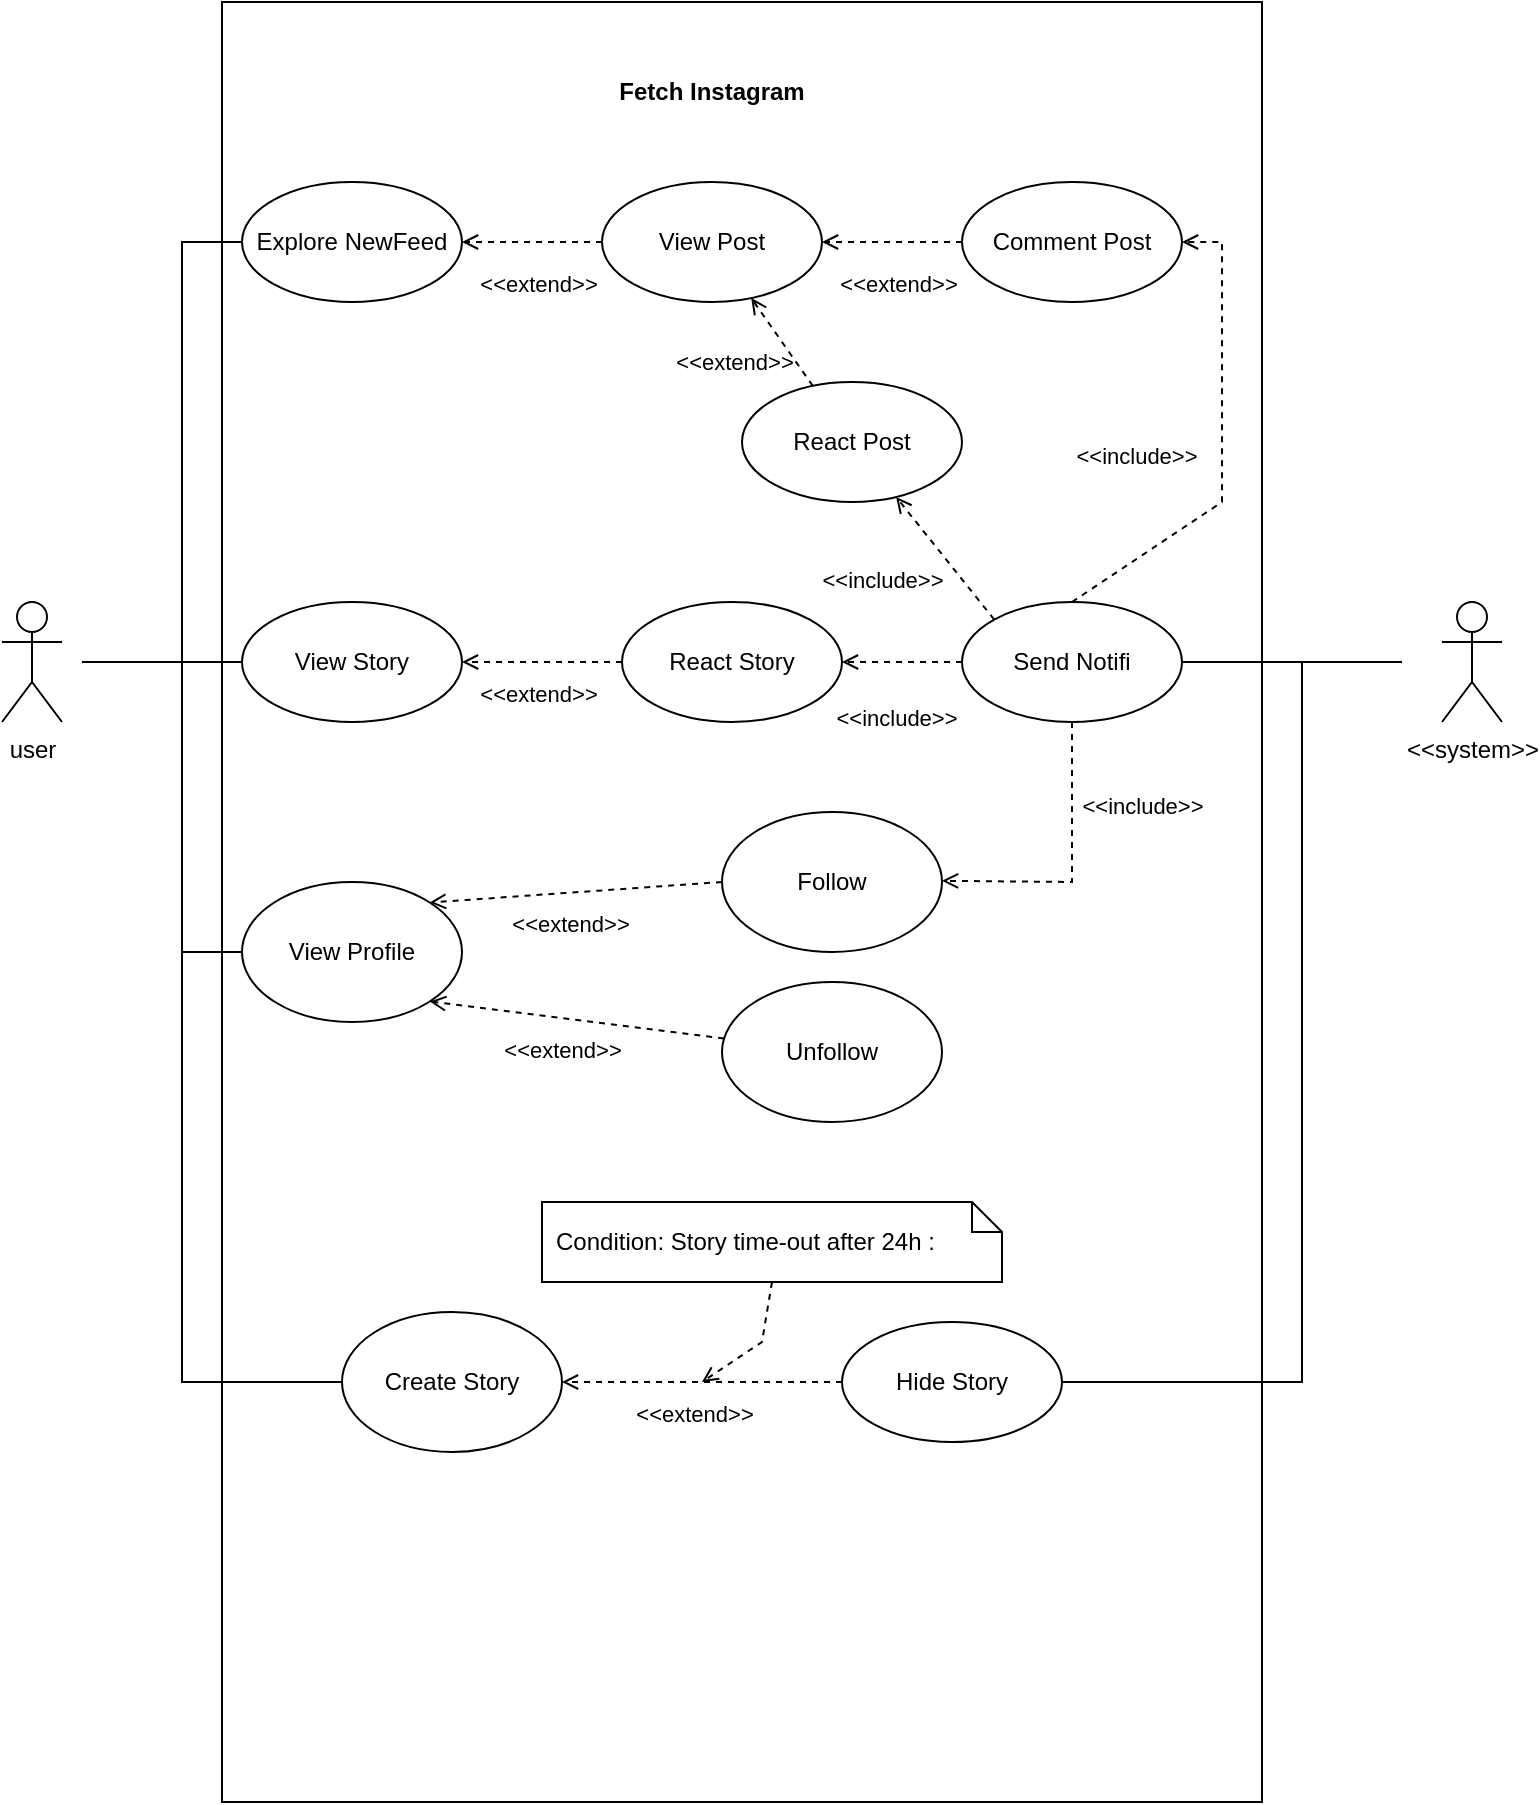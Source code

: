 <mxfile version="24.5.1" type="device" pages="2">
  <diagram name="UML" id="V6wz5mUe3spk0mq_fjQS">
    <mxGraphModel dx="1290" dy="1721" grid="1" gridSize="10" guides="1" tooltips="1" connect="1" arrows="1" fold="1" page="1" pageScale="1" pageWidth="850" pageHeight="1100" math="0" shadow="0">
      <root>
        <mxCell id="0" />
        <mxCell id="1" parent="0" />
        <mxCell id="AGWh06THh7w7Ed_3Z7E8-1" value="" style="rounded=0;whiteSpace=wrap;html=1;" parent="1" vertex="1">
          <mxGeometry x="140" y="-50" width="520" height="900" as="geometry" />
        </mxCell>
        <mxCell id="AGWh06THh7w7Ed_3Z7E8-2" value="user&lt;div&gt;&lt;br&gt;&lt;/div&gt;" style="shape=umlActor;verticalLabelPosition=bottom;verticalAlign=top;html=1;outlineConnect=0;" parent="1" vertex="1">
          <mxGeometry x="30" y="250" width="30" height="60" as="geometry" />
        </mxCell>
        <mxCell id="AGWh06THh7w7Ed_3Z7E8-8" value="View Post" style="ellipse;whiteSpace=wrap;html=1;" parent="1" vertex="1">
          <mxGeometry x="330" y="40" width="110" height="60" as="geometry" />
        </mxCell>
        <mxCell id="AGWh06THh7w7Ed_3Z7E8-10" value="Comment Post" style="ellipse;whiteSpace=wrap;html=1;" parent="1" vertex="1">
          <mxGeometry x="510" y="40" width="110" height="60" as="geometry" />
        </mxCell>
        <mxCell id="AGWh06THh7w7Ed_3Z7E8-11" value="React Story" style="ellipse;whiteSpace=wrap;html=1;" parent="1" vertex="1">
          <mxGeometry x="340" y="250" width="110" height="60" as="geometry" />
        </mxCell>
        <mxCell id="AGWh06THh7w7Ed_3Z7E8-13" value="" style="endArrow=none;html=1;rounded=0;entryX=0;entryY=0.5;entryDx=0;entryDy=0;" parent="1" target="mmC6ZJwZjrPgOgYLvJ0U-5" edge="1">
          <mxGeometry width="50" height="50" relative="1" as="geometry">
            <mxPoint x="70" y="280" as="sourcePoint" />
            <mxPoint x="180" y="200" as="targetPoint" />
            <Array as="points">
              <mxPoint x="120" y="280" />
              <mxPoint x="120" y="70" />
            </Array>
          </mxGeometry>
        </mxCell>
        <mxCell id="AGWh06THh7w7Ed_3Z7E8-14" value="" style="endArrow=none;html=1;rounded=0;" parent="1" edge="1">
          <mxGeometry width="50" height="50" relative="1" as="geometry">
            <mxPoint x="120" y="200" as="sourcePoint" />
            <mxPoint x="180" y="280" as="targetPoint" />
            <Array as="points">
              <mxPoint x="120" y="270" />
              <mxPoint x="120" y="280" />
            </Array>
          </mxGeometry>
        </mxCell>
        <mxCell id="AGWh06THh7w7Ed_3Z7E8-16" value="&lt;div&gt;&amp;lt;&amp;lt;system&amp;gt;&amp;gt;&lt;/div&gt;&lt;div&gt;&lt;br&gt;&lt;/div&gt;&lt;div&gt;&lt;br&gt;&lt;/div&gt;" style="shape=umlActor;verticalLabelPosition=bottom;verticalAlign=top;html=1;outlineConnect=0;" parent="1" vertex="1">
          <mxGeometry x="750" y="250" width="30" height="60" as="geometry" />
        </mxCell>
        <mxCell id="AGWh06THh7w7Ed_3Z7E8-17" value="Send Notifi" style="ellipse;whiteSpace=wrap;html=1;" parent="1" vertex="1">
          <mxGeometry x="510" y="250" width="110" height="60" as="geometry" />
        </mxCell>
        <mxCell id="AGWh06THh7w7Ed_3Z7E8-20" value="&amp;lt;&amp;lt;extend&amp;gt;&amp;gt;" style="html=1;verticalAlign=bottom;labelBackgroundColor=none;endArrow=open;endFill=0;dashed=1;rounded=0;" parent="1" source="AGWh06THh7w7Ed_3Z7E8-35" target="AGWh06THh7w7Ed_3Z7E8-36" edge="1">
          <mxGeometry x="0.067" y="25" width="160" relative="1" as="geometry">
            <mxPoint x="410" y="690" as="sourcePoint" />
            <mxPoint x="310" y="662.82" as="targetPoint" />
            <mxPoint as="offset" />
          </mxGeometry>
        </mxCell>
        <mxCell id="AGWh06THh7w7Ed_3Z7E8-21" value="&amp;lt;&amp;lt;extend&amp;gt;&amp;gt;" style="html=1;verticalAlign=bottom;labelBackgroundColor=none;endArrow=open;endFill=0;dashed=1;rounded=0;entryX=1;entryY=0.5;entryDx=0;entryDy=0;" parent="1" source="AGWh06THh7w7Ed_3Z7E8-10" target="AGWh06THh7w7Ed_3Z7E8-8" edge="1">
          <mxGeometry x="-0.077" y="30" width="160" relative="1" as="geometry">
            <mxPoint x="380" y="160" as="sourcePoint" />
            <mxPoint x="280" y="132.82" as="targetPoint" />
            <mxPoint as="offset" />
          </mxGeometry>
        </mxCell>
        <mxCell id="AGWh06THh7w7Ed_3Z7E8-23" value="&amp;lt;&amp;lt;include&amp;gt;&amp;gt;" style="html=1;verticalAlign=bottom;labelBackgroundColor=none;endArrow=open;endFill=0;dashed=1;rounded=0;entryX=1;entryY=0.5;entryDx=0;entryDy=0;exitX=0;exitY=0.5;exitDx=0;exitDy=0;" parent="1" source="AGWh06THh7w7Ed_3Z7E8-17" target="AGWh06THh7w7Ed_3Z7E8-11" edge="1">
          <mxGeometry x="0.095" y="37" width="160" relative="1" as="geometry">
            <mxPoint x="335" y="350" as="sourcePoint" />
            <mxPoint x="535" y="270" as="targetPoint" />
            <mxPoint as="offset" />
          </mxGeometry>
        </mxCell>
        <mxCell id="AGWh06THh7w7Ed_3Z7E8-24" value="&amp;lt;&amp;lt;include&amp;gt;&amp;gt;" style="html=1;verticalAlign=bottom;labelBackgroundColor=none;endArrow=open;endFill=0;dashed=1;rounded=0;entryX=1;entryY=0.5;entryDx=0;entryDy=0;exitX=0.5;exitY=0;exitDx=0;exitDy=0;" parent="1" source="AGWh06THh7w7Ed_3Z7E8-17" target="AGWh06THh7w7Ed_3Z7E8-10" edge="1">
          <mxGeometry x="-0.487" y="35" width="160" relative="1" as="geometry">
            <mxPoint x="500" y="310" as="sourcePoint" />
            <mxPoint x="530" y="110" as="targetPoint" />
            <mxPoint y="-1" as="offset" />
            <Array as="points">
              <mxPoint x="640" y="200" />
              <mxPoint x="640" y="70" />
            </Array>
          </mxGeometry>
        </mxCell>
        <mxCell id="AGWh06THh7w7Ed_3Z7E8-25" value="" style="endArrow=none;html=1;rounded=0;exitX=1;exitY=0.5;exitDx=0;exitDy=0;" parent="1" source="AGWh06THh7w7Ed_3Z7E8-17" edge="1">
          <mxGeometry width="50" height="50" relative="1" as="geometry">
            <mxPoint x="490" y="410" as="sourcePoint" />
            <mxPoint x="730" y="280" as="targetPoint" />
          </mxGeometry>
        </mxCell>
        <mxCell id="AGWh06THh7w7Ed_3Z7E8-30" value="View Story" style="ellipse;whiteSpace=wrap;html=1;" parent="1" vertex="1">
          <mxGeometry x="150" y="250" width="110" height="60" as="geometry" />
        </mxCell>
        <mxCell id="AGWh06THh7w7Ed_3Z7E8-33" value="&amp;lt;&amp;lt;extend&amp;gt;&amp;gt;" style="html=1;verticalAlign=bottom;labelBackgroundColor=none;endArrow=open;endFill=0;dashed=1;rounded=0;" parent="1" source="AGWh06THh7w7Ed_3Z7E8-11" target="AGWh06THh7w7Ed_3Z7E8-30" edge="1">
          <mxGeometry x="0.067" y="25" width="160" relative="1" as="geometry">
            <mxPoint x="380" y="270" as="sourcePoint" />
            <mxPoint x="290" y="232.82" as="targetPoint" />
            <mxPoint as="offset" />
          </mxGeometry>
        </mxCell>
        <mxCell id="AGWh06THh7w7Ed_3Z7E8-35" value="Hide Story" style="ellipse;whiteSpace=wrap;html=1;" parent="1" vertex="1">
          <mxGeometry x="450" y="610" width="110" height="60" as="geometry" />
        </mxCell>
        <mxCell id="AGWh06THh7w7Ed_3Z7E8-36" value="Create Story" style="ellipse;whiteSpace=wrap;html=1;" parent="1" vertex="1">
          <mxGeometry x="200" y="605" width="110" height="70" as="geometry" />
        </mxCell>
        <mxCell id="AGWh06THh7w7Ed_3Z7E8-37" value="" style="endArrow=none;html=1;rounded=0;exitX=1;exitY=0.5;exitDx=0;exitDy=0;" parent="1" source="AGWh06THh7w7Ed_3Z7E8-35" edge="1">
          <mxGeometry width="50" height="50" relative="1" as="geometry">
            <mxPoint x="630" y="590" as="sourcePoint" />
            <mxPoint x="680" y="280" as="targetPoint" />
            <Array as="points">
              <mxPoint x="680" y="640" />
            </Array>
          </mxGeometry>
        </mxCell>
        <mxCell id="AGWh06THh7w7Ed_3Z7E8-39" value="Condition: Story time-out after 24h :" style="shape=note;size=15;spacingLeft=5;align=left;whiteSpace=wrap;" parent="1" vertex="1">
          <mxGeometry x="300" y="550" width="230" height="40" as="geometry" />
        </mxCell>
        <mxCell id="AGWh06THh7w7Ed_3Z7E8-40" value="" style="html=1;verticalAlign=bottom;labelBackgroundColor=none;endArrow=open;endFill=0;dashed=1;rounded=0;exitX=0.5;exitY=1;exitDx=0;exitDy=0;exitPerimeter=0;" parent="1" source="AGWh06THh7w7Ed_3Z7E8-39" edge="1">
          <mxGeometry x="0.067" y="25" width="160" relative="1" as="geometry">
            <mxPoint x="465" y="610" as="sourcePoint" />
            <mxPoint x="380" y="640" as="targetPoint" />
            <mxPoint as="offset" />
            <Array as="points">
              <mxPoint x="410" y="620" />
            </Array>
          </mxGeometry>
        </mxCell>
        <mxCell id="AGWh06THh7w7Ed_3Z7E8-41" value="" style="endArrow=none;html=1;rounded=0;exitX=0;exitY=0.5;exitDx=0;exitDy=0;" parent="1" source="AGWh06THh7w7Ed_3Z7E8-36" edge="1">
          <mxGeometry width="50" height="50" relative="1" as="geometry">
            <mxPoint x="70" y="530" as="sourcePoint" />
            <mxPoint x="120" y="420" as="targetPoint" />
            <Array as="points">
              <mxPoint x="120" y="640" />
            </Array>
          </mxGeometry>
        </mxCell>
        <mxCell id="AGWh06THh7w7Ed_3Z7E8-42" value="View Profile" style="ellipse;whiteSpace=wrap;html=1;" parent="1" vertex="1">
          <mxGeometry x="150" y="390" width="110" height="70" as="geometry" />
        </mxCell>
        <mxCell id="AGWh06THh7w7Ed_3Z7E8-43" value="Follow" style="ellipse;whiteSpace=wrap;html=1;" parent="1" vertex="1">
          <mxGeometry x="390" y="355" width="110" height="70" as="geometry" />
        </mxCell>
        <mxCell id="AGWh06THh7w7Ed_3Z7E8-44" value="Unfollow" style="ellipse;whiteSpace=wrap;html=1;" parent="1" vertex="1">
          <mxGeometry x="390" y="440" width="110" height="70" as="geometry" />
        </mxCell>
        <mxCell id="AGWh06THh7w7Ed_3Z7E8-45" value="" style="endArrow=none;html=1;rounded=0;exitX=0;exitY=0.5;exitDx=0;exitDy=0;" parent="1" source="AGWh06THh7w7Ed_3Z7E8-42" edge="1">
          <mxGeometry width="50" height="50" relative="1" as="geometry">
            <mxPoint x="120" y="420" as="sourcePoint" />
            <mxPoint x="120" y="280" as="targetPoint" />
            <Array as="points">
              <mxPoint x="120" y="425" />
            </Array>
          </mxGeometry>
        </mxCell>
        <mxCell id="AGWh06THh7w7Ed_3Z7E8-46" value="&amp;lt;&amp;lt;extend&amp;gt;&amp;gt;" style="html=1;verticalAlign=bottom;labelBackgroundColor=none;endArrow=open;endFill=0;dashed=1;rounded=0;exitX=0;exitY=0.5;exitDx=0;exitDy=0;entryX=1;entryY=0;entryDx=0;entryDy=0;" parent="1" source="AGWh06THh7w7Ed_3Z7E8-43" target="AGWh06THh7w7Ed_3Z7E8-42" edge="1">
          <mxGeometry x="0.067" y="25" width="160" relative="1" as="geometry">
            <mxPoint x="440" y="410" as="sourcePoint" />
            <mxPoint x="300" y="410" as="targetPoint" />
            <mxPoint as="offset" />
          </mxGeometry>
        </mxCell>
        <mxCell id="AGWh06THh7w7Ed_3Z7E8-47" value="&amp;lt;&amp;lt;extend&amp;gt;&amp;gt;" style="html=1;verticalAlign=bottom;labelBackgroundColor=none;endArrow=open;endFill=0;dashed=1;rounded=0;entryX=1;entryY=1;entryDx=0;entryDy=0;" parent="1" source="AGWh06THh7w7Ed_3Z7E8-44" target="AGWh06THh7w7Ed_3Z7E8-42" edge="1">
          <mxGeometry x="0.067" y="25" width="160" relative="1" as="geometry">
            <mxPoint x="400" y="440" as="sourcePoint" />
            <mxPoint x="310" y="460" as="targetPoint" />
            <mxPoint as="offset" />
          </mxGeometry>
        </mxCell>
        <mxCell id="AGWh06THh7w7Ed_3Z7E8-49" value="Fetch Instagram" style="text;html=1;align=center;verticalAlign=middle;whiteSpace=wrap;rounded=0;fontStyle=1" parent="1" vertex="1">
          <mxGeometry x="325" y="-20" width="120" height="30" as="geometry" />
        </mxCell>
        <mxCell id="AGWh06THh7w7Ed_3Z7E8-51" value="&amp;lt;&amp;lt;include&amp;gt;&amp;gt;" style="html=1;verticalAlign=bottom;labelBackgroundColor=none;endArrow=open;endFill=0;dashed=1;rounded=0;entryX=1;entryY=0.5;entryDx=0;entryDy=0;exitX=0.5;exitY=1;exitDx=0;exitDy=0;" parent="1" source="AGWh06THh7w7Ed_3Z7E8-17" edge="1">
          <mxGeometry x="-0.31" y="35" width="160" relative="1" as="geometry">
            <mxPoint x="560" y="389.41" as="sourcePoint" />
            <mxPoint x="500" y="389.41" as="targetPoint" />
            <mxPoint y="1" as="offset" />
            <Array as="points">
              <mxPoint x="565" y="390" />
            </Array>
          </mxGeometry>
        </mxCell>
        <mxCell id="mmC6ZJwZjrPgOgYLvJ0U-1" value="React Post" style="ellipse;whiteSpace=wrap;html=1;" parent="1" vertex="1">
          <mxGeometry x="400" y="140" width="110" height="60" as="geometry" />
        </mxCell>
        <mxCell id="mmC6ZJwZjrPgOgYLvJ0U-2" value="&amp;lt;&amp;lt;extend&amp;gt;&amp;gt;" style="html=1;verticalAlign=bottom;labelBackgroundColor=none;endArrow=open;endFill=0;dashed=1;rounded=0;" parent="1" source="mmC6ZJwZjrPgOgYLvJ0U-1" target="AGWh06THh7w7Ed_3Z7E8-8" edge="1">
          <mxGeometry x="-0.077" y="30" width="160" relative="1" as="geometry">
            <mxPoint x="350" y="130" as="sourcePoint" />
            <mxPoint x="220" y="130" as="targetPoint" />
            <mxPoint as="offset" />
          </mxGeometry>
        </mxCell>
        <mxCell id="mmC6ZJwZjrPgOgYLvJ0U-4" value="&amp;lt;&amp;lt;include&amp;gt;&amp;gt;" style="html=1;verticalAlign=bottom;labelBackgroundColor=none;endArrow=open;endFill=0;dashed=1;rounded=0;exitX=0;exitY=0;exitDx=0;exitDy=0;" parent="1" source="AGWh06THh7w7Ed_3Z7E8-17" target="mmC6ZJwZjrPgOgYLvJ0U-1" edge="1">
          <mxGeometry x="0.095" y="37" width="160" relative="1" as="geometry">
            <mxPoint x="500" y="200" as="sourcePoint" />
            <mxPoint x="440" y="200" as="targetPoint" />
            <mxPoint as="offset" />
          </mxGeometry>
        </mxCell>
        <mxCell id="mmC6ZJwZjrPgOgYLvJ0U-5" value="Explore NewFeed" style="ellipse;whiteSpace=wrap;html=1;" parent="1" vertex="1">
          <mxGeometry x="150" y="40" width="110" height="60" as="geometry" />
        </mxCell>
        <mxCell id="mmC6ZJwZjrPgOgYLvJ0U-6" value="&amp;lt;&amp;lt;extend&amp;gt;&amp;gt;" style="html=1;verticalAlign=bottom;labelBackgroundColor=none;endArrow=open;endFill=0;dashed=1;rounded=0;exitX=0;exitY=0.5;exitDx=0;exitDy=0;entryX=1;entryY=0.5;entryDx=0;entryDy=0;" parent="1" source="AGWh06THh7w7Ed_3Z7E8-8" target="mmC6ZJwZjrPgOgYLvJ0U-5" edge="1">
          <mxGeometry x="-0.077" y="30" width="160" relative="1" as="geometry">
            <mxPoint x="320" y="10" as="sourcePoint" />
            <mxPoint x="259.658" y="75.184" as="targetPoint" />
            <mxPoint as="offset" />
          </mxGeometry>
        </mxCell>
      </root>
    </mxGraphModel>
  </diagram>
  <diagram id="QixQRT5y8i0c31kUvrdd" name="Class Diagram">
    <mxGraphModel dx="2368" dy="731" grid="1" gridSize="10" guides="1" tooltips="1" connect="1" arrows="1" fold="1" page="1" pageScale="1" pageWidth="850" pageHeight="1100" math="0" shadow="0">
      <root>
        <mxCell id="0" />
        <mxCell id="1" parent="0" />
        <mxCell id="ZPGXtU9bTe7i4JRkvKcY-1" value="Post&lt;div&gt;&lt;br&gt;&lt;/div&gt;" style="swimlane;fontStyle=1;align=center;verticalAlign=top;childLayout=stackLayout;horizontal=1;startSize=26;horizontalStack=0;resizeParent=1;resizeParentMax=0;resizeLast=0;collapsible=1;marginBottom=0;whiteSpace=wrap;html=1;" parent="1" vertex="1" collapsed="1">
          <mxGeometry x="100" y="250" width="100" height="30" as="geometry">
            <mxRectangle x="70" y="90" width="160" height="86" as="alternateBounds" />
          </mxGeometry>
        </mxCell>
        <mxCell id="ZPGXtU9bTe7i4JRkvKcY-2" value="+ field: type" style="text;strokeColor=none;fillColor=none;align=left;verticalAlign=top;spacingLeft=4;spacingRight=4;overflow=hidden;rotatable=0;points=[[0,0.5],[1,0.5]];portConstraint=eastwest;whiteSpace=wrap;html=1;" parent="ZPGXtU9bTe7i4JRkvKcY-1" vertex="1">
          <mxGeometry y="26" width="160" height="26" as="geometry" />
        </mxCell>
        <mxCell id="ZPGXtU9bTe7i4JRkvKcY-3" value="" style="line;strokeWidth=1;fillColor=none;align=left;verticalAlign=middle;spacingTop=-1;spacingLeft=3;spacingRight=3;rotatable=0;labelPosition=right;points=[];portConstraint=eastwest;strokeColor=inherit;" parent="ZPGXtU9bTe7i4JRkvKcY-1" vertex="1">
          <mxGeometry y="52" width="160" height="8" as="geometry" />
        </mxCell>
        <mxCell id="ZPGXtU9bTe7i4JRkvKcY-4" value="+ method(type): type" style="text;strokeColor=none;fillColor=none;align=left;verticalAlign=top;spacingLeft=4;spacingRight=4;overflow=hidden;rotatable=0;points=[[0,0.5],[1,0.5]];portConstraint=eastwest;whiteSpace=wrap;html=1;" parent="ZPGXtU9bTe7i4JRkvKcY-1" vertex="1">
          <mxGeometry y="60" width="160" height="26" as="geometry" />
        </mxCell>
        <mxCell id="ZPGXtU9bTe7i4JRkvKcY-5" value="Story&lt;div&gt;&lt;br&gt;&lt;/div&gt;" style="swimlane;fontStyle=1;align=center;verticalAlign=top;childLayout=stackLayout;horizontal=1;startSize=26;horizontalStack=0;resizeParent=1;resizeParentMax=0;resizeLast=0;collapsible=1;marginBottom=0;whiteSpace=wrap;html=1;" parent="1" vertex="1" collapsed="1">
          <mxGeometry x="220" y="80" width="100" height="30" as="geometry">
            <mxRectangle x="270" y="80" width="160" height="86" as="alternateBounds" />
          </mxGeometry>
        </mxCell>
        <mxCell id="ZPGXtU9bTe7i4JRkvKcY-6" value="+ field: type" style="text;strokeColor=none;fillColor=none;align=left;verticalAlign=top;spacingLeft=4;spacingRight=4;overflow=hidden;rotatable=0;points=[[0,0.5],[1,0.5]];portConstraint=eastwest;whiteSpace=wrap;html=1;" parent="ZPGXtU9bTe7i4JRkvKcY-5" vertex="1">
          <mxGeometry y="26" width="160" height="26" as="geometry" />
        </mxCell>
        <mxCell id="ZPGXtU9bTe7i4JRkvKcY-7" value="" style="line;strokeWidth=1;fillColor=none;align=left;verticalAlign=middle;spacingTop=-1;spacingLeft=3;spacingRight=3;rotatable=0;labelPosition=right;points=[];portConstraint=eastwest;strokeColor=inherit;" parent="ZPGXtU9bTe7i4JRkvKcY-5" vertex="1">
          <mxGeometry y="52" width="160" height="8" as="geometry" />
        </mxCell>
        <mxCell id="ZPGXtU9bTe7i4JRkvKcY-8" value="+ method(type): type" style="text;strokeColor=none;fillColor=none;align=left;verticalAlign=top;spacingLeft=4;spacingRight=4;overflow=hidden;rotatable=0;points=[[0,0.5],[1,0.5]];portConstraint=eastwest;whiteSpace=wrap;html=1;" parent="ZPGXtU9bTe7i4JRkvKcY-5" vertex="1">
          <mxGeometry y="60" width="160" height="26" as="geometry" />
        </mxCell>
        <mxCell id="FYJkuaq3HV8l31xJ07Jz-1" value="&lt;div&gt;Profile&lt;/div&gt;" style="swimlane;fontStyle=1;align=center;verticalAlign=top;childLayout=stackLayout;horizontal=1;startSize=26;horizontalStack=0;resizeParent=1;resizeParentMax=0;resizeLast=0;collapsible=1;marginBottom=0;whiteSpace=wrap;html=1;" parent="1" vertex="1" collapsed="1">
          <mxGeometry x="710" y="250" width="100" height="30" as="geometry">
            <mxRectangle x="70" y="90" width="160" height="86" as="alternateBounds" />
          </mxGeometry>
        </mxCell>
        <mxCell id="FYJkuaq3HV8l31xJ07Jz-2" value="+ field: type" style="text;strokeColor=none;fillColor=none;align=left;verticalAlign=top;spacingLeft=4;spacingRight=4;overflow=hidden;rotatable=0;points=[[0,0.5],[1,0.5]];portConstraint=eastwest;whiteSpace=wrap;html=1;" parent="FYJkuaq3HV8l31xJ07Jz-1" vertex="1">
          <mxGeometry y="26" width="160" height="26" as="geometry" />
        </mxCell>
        <mxCell id="FYJkuaq3HV8l31xJ07Jz-3" value="" style="line;strokeWidth=1;fillColor=none;align=left;verticalAlign=middle;spacingTop=-1;spacingLeft=3;spacingRight=3;rotatable=0;labelPosition=right;points=[];portConstraint=eastwest;strokeColor=inherit;" parent="FYJkuaq3HV8l31xJ07Jz-1" vertex="1">
          <mxGeometry y="52" width="160" height="8" as="geometry" />
        </mxCell>
        <mxCell id="FYJkuaq3HV8l31xJ07Jz-4" value="+ method(type): type" style="text;strokeColor=none;fillColor=none;align=left;verticalAlign=top;spacingLeft=4;spacingRight=4;overflow=hidden;rotatable=0;points=[[0,0.5],[1,0.5]];portConstraint=eastwest;whiteSpace=wrap;html=1;" parent="FYJkuaq3HV8l31xJ07Jz-1" vertex="1">
          <mxGeometry y="60" width="160" height="26" as="geometry" />
        </mxCell>
        <mxCell id="Dt0AZtG34_Czhi8j_HqO-1" value="User" style="swimlane;fontStyle=1;align=center;verticalAlign=top;childLayout=stackLayout;horizontal=1;startSize=26;horizontalStack=0;resizeParent=1;resizeParentMax=0;resizeLast=0;collapsible=1;marginBottom=0;whiteSpace=wrap;html=1;" parent="1" vertex="1" collapsed="1">
          <mxGeometry x="540" y="250" width="100" height="30" as="geometry">
            <mxRectangle x="70" y="90" width="160" height="86" as="alternateBounds" />
          </mxGeometry>
        </mxCell>
        <mxCell id="Dt0AZtG34_Czhi8j_HqO-2" value="+ field: type" style="text;strokeColor=none;fillColor=none;align=left;verticalAlign=top;spacingLeft=4;spacingRight=4;overflow=hidden;rotatable=0;points=[[0,0.5],[1,0.5]];portConstraint=eastwest;whiteSpace=wrap;html=1;" parent="Dt0AZtG34_Czhi8j_HqO-1" vertex="1">
          <mxGeometry y="26" width="160" height="26" as="geometry" />
        </mxCell>
        <mxCell id="Dt0AZtG34_Czhi8j_HqO-3" value="" style="line;strokeWidth=1;fillColor=none;align=left;verticalAlign=middle;spacingTop=-1;spacingLeft=3;spacingRight=3;rotatable=0;labelPosition=right;points=[];portConstraint=eastwest;strokeColor=inherit;" parent="Dt0AZtG34_Czhi8j_HqO-1" vertex="1">
          <mxGeometry y="52" width="160" height="8" as="geometry" />
        </mxCell>
        <mxCell id="Dt0AZtG34_Czhi8j_HqO-4" value="+ method(type): type" style="text;strokeColor=none;fillColor=none;align=left;verticalAlign=top;spacingLeft=4;spacingRight=4;overflow=hidden;rotatable=0;points=[[0,0.5],[1,0.5]];portConstraint=eastwest;whiteSpace=wrap;html=1;" parent="Dt0AZtG34_Czhi8j_HqO-1" vertex="1">
          <mxGeometry y="60" width="160" height="26" as="geometry" />
        </mxCell>
        <mxCell id="B78SgtLiE-ODiV5olfLV-1" value="Hashtag" style="swimlane;fontStyle=1;align=center;verticalAlign=top;childLayout=stackLayout;horizontal=1;startSize=26;horizontalStack=0;resizeParent=1;resizeParentMax=0;resizeLast=0;collapsible=1;marginBottom=0;whiteSpace=wrap;html=1;" parent="1" vertex="1" collapsed="1">
          <mxGeometry x="-10" y="340" width="100" height="30" as="geometry">
            <mxRectangle x="70" y="90" width="160" height="86" as="alternateBounds" />
          </mxGeometry>
        </mxCell>
        <mxCell id="B78SgtLiE-ODiV5olfLV-2" value="+ field: type" style="text;strokeColor=none;fillColor=none;align=left;verticalAlign=top;spacingLeft=4;spacingRight=4;overflow=hidden;rotatable=0;points=[[0,0.5],[1,0.5]];portConstraint=eastwest;whiteSpace=wrap;html=1;" parent="B78SgtLiE-ODiV5olfLV-1" vertex="1">
          <mxGeometry y="26" width="160" height="26" as="geometry" />
        </mxCell>
        <mxCell id="B78SgtLiE-ODiV5olfLV-3" value="" style="line;strokeWidth=1;fillColor=none;align=left;verticalAlign=middle;spacingTop=-1;spacingLeft=3;spacingRight=3;rotatable=0;labelPosition=right;points=[];portConstraint=eastwest;strokeColor=inherit;" parent="B78SgtLiE-ODiV5olfLV-1" vertex="1">
          <mxGeometry y="52" width="160" height="8" as="geometry" />
        </mxCell>
        <mxCell id="B78SgtLiE-ODiV5olfLV-4" value="+ method(type): type" style="text;strokeColor=none;fillColor=none;align=left;verticalAlign=top;spacingLeft=4;spacingRight=4;overflow=hidden;rotatable=0;points=[[0,0.5],[1,0.5]];portConstraint=eastwest;whiteSpace=wrap;html=1;" parent="B78SgtLiE-ODiV5olfLV-1" vertex="1">
          <mxGeometry y="60" width="160" height="26" as="geometry" />
        </mxCell>
        <mxCell id="ZRNfUXKry_aK4xgqgdYb-11" value="Hashtag" style="swimlane;fontStyle=1;align=center;verticalAlign=top;childLayout=stackLayout;horizontal=1;startSize=26;horizontalStack=0;resizeParent=1;resizeParentMax=0;resizeLast=0;collapsible=1;marginBottom=0;whiteSpace=wrap;html=1;" vertex="1" collapsed="1" parent="B78SgtLiE-ODiV5olfLV-1">
          <mxGeometry x="-10" width="100" height="30" as="geometry">
            <mxRectangle x="70" y="90" width="160" height="86" as="alternateBounds" />
          </mxGeometry>
        </mxCell>
        <mxCell id="ZRNfUXKry_aK4xgqgdYb-12" value="+ field: type" style="text;strokeColor=none;fillColor=none;align=left;verticalAlign=top;spacingLeft=4;spacingRight=4;overflow=hidden;rotatable=0;points=[[0,0.5],[1,0.5]];portConstraint=eastwest;whiteSpace=wrap;html=1;" vertex="1" parent="ZRNfUXKry_aK4xgqgdYb-11">
          <mxGeometry y="26" width="160" height="26" as="geometry" />
        </mxCell>
        <mxCell id="ZRNfUXKry_aK4xgqgdYb-13" value="" style="line;strokeWidth=1;fillColor=none;align=left;verticalAlign=middle;spacingTop=-1;spacingLeft=3;spacingRight=3;rotatable=0;labelPosition=right;points=[];portConstraint=eastwest;strokeColor=inherit;" vertex="1" parent="ZRNfUXKry_aK4xgqgdYb-11">
          <mxGeometry y="52" width="160" height="8" as="geometry" />
        </mxCell>
        <mxCell id="ZRNfUXKry_aK4xgqgdYb-14" value="+ method(type): type" style="text;strokeColor=none;fillColor=none;align=left;verticalAlign=top;spacingLeft=4;spacingRight=4;overflow=hidden;rotatable=0;points=[[0,0.5],[1,0.5]];portConstraint=eastwest;whiteSpace=wrap;html=1;" vertex="1" parent="ZRNfUXKry_aK4xgqgdYb-11">
          <mxGeometry y="60" width="160" height="26" as="geometry" />
        </mxCell>
        <mxCell id="B78SgtLiE-ODiV5olfLV-5" value="Comment" style="swimlane;fontStyle=1;align=center;verticalAlign=top;childLayout=stackLayout;horizontal=1;startSize=26;horizontalStack=0;resizeParent=1;resizeParentMax=0;resizeLast=0;collapsible=1;marginBottom=0;whiteSpace=wrap;html=1;" parent="1" vertex="1" collapsed="1">
          <mxGeometry x="210" y="340" width="100" height="30" as="geometry">
            <mxRectangle x="70" y="90" width="160" height="86" as="alternateBounds" />
          </mxGeometry>
        </mxCell>
        <mxCell id="B78SgtLiE-ODiV5olfLV-6" value="+ field: type" style="text;strokeColor=none;fillColor=none;align=left;verticalAlign=top;spacingLeft=4;spacingRight=4;overflow=hidden;rotatable=0;points=[[0,0.5],[1,0.5]];portConstraint=eastwest;whiteSpace=wrap;html=1;" parent="B78SgtLiE-ODiV5olfLV-5" vertex="1">
          <mxGeometry y="26" width="160" height="26" as="geometry" />
        </mxCell>
        <mxCell id="B78SgtLiE-ODiV5olfLV-7" value="" style="line;strokeWidth=1;fillColor=none;align=left;verticalAlign=middle;spacingTop=-1;spacingLeft=3;spacingRight=3;rotatable=0;labelPosition=right;points=[];portConstraint=eastwest;strokeColor=inherit;" parent="B78SgtLiE-ODiV5olfLV-5" vertex="1">
          <mxGeometry y="52" width="160" height="8" as="geometry" />
        </mxCell>
        <mxCell id="B78SgtLiE-ODiV5olfLV-8" value="+ method(type): type" style="text;strokeColor=none;fillColor=none;align=left;verticalAlign=top;spacingLeft=4;spacingRight=4;overflow=hidden;rotatable=0;points=[[0,0.5],[1,0.5]];portConstraint=eastwest;whiteSpace=wrap;html=1;" parent="B78SgtLiE-ODiV5olfLV-5" vertex="1">
          <mxGeometry y="60" width="160" height="26" as="geometry" />
        </mxCell>
        <mxCell id="AQNnN2TJGHwXBGRxTtND-18" value="Comment" style="swimlane;fontStyle=1;align=center;verticalAlign=top;childLayout=stackLayout;horizontal=1;startSize=26;horizontalStack=0;resizeParent=1;resizeParentMax=0;resizeLast=0;collapsible=1;marginBottom=0;whiteSpace=wrap;html=1;" vertex="1" collapsed="1" parent="B78SgtLiE-ODiV5olfLV-5">
          <mxGeometry x="10" width="100" height="30" as="geometry">
            <mxRectangle x="70" y="90" width="160" height="86" as="alternateBounds" />
          </mxGeometry>
        </mxCell>
        <mxCell id="AQNnN2TJGHwXBGRxTtND-19" value="+ field: type" style="text;strokeColor=none;fillColor=none;align=left;verticalAlign=top;spacingLeft=4;spacingRight=4;overflow=hidden;rotatable=0;points=[[0,0.5],[1,0.5]];portConstraint=eastwest;whiteSpace=wrap;html=1;" vertex="1" parent="AQNnN2TJGHwXBGRxTtND-18">
          <mxGeometry y="26" width="160" height="26" as="geometry" />
        </mxCell>
        <mxCell id="AQNnN2TJGHwXBGRxTtND-20" value="" style="line;strokeWidth=1;fillColor=none;align=left;verticalAlign=middle;spacingTop=-1;spacingLeft=3;spacingRight=3;rotatable=0;labelPosition=right;points=[];portConstraint=eastwest;strokeColor=inherit;" vertex="1" parent="AQNnN2TJGHwXBGRxTtND-18">
          <mxGeometry y="52" width="160" height="8" as="geometry" />
        </mxCell>
        <mxCell id="AQNnN2TJGHwXBGRxTtND-21" value="+ method(type): type" style="text;strokeColor=none;fillColor=none;align=left;verticalAlign=top;spacingLeft=4;spacingRight=4;overflow=hidden;rotatable=0;points=[[0,0.5],[1,0.5]];portConstraint=eastwest;whiteSpace=wrap;html=1;" vertex="1" parent="AQNnN2TJGHwXBGRxTtND-18">
          <mxGeometry y="60" width="160" height="26" as="geometry" />
        </mxCell>
        <mxCell id="B78SgtLiE-ODiV5olfLV-9" value="ImageStory" style="swimlane;fontStyle=1;align=center;verticalAlign=top;childLayout=stackLayout;horizontal=1;startSize=26;horizontalStack=0;resizeParent=1;resizeParentMax=0;resizeLast=0;collapsible=1;marginBottom=0;whiteSpace=wrap;html=1;" parent="1" vertex="1" collapsed="1">
          <mxGeometry x="90" y="80" width="100" height="30" as="geometry">
            <mxRectangle x="70" y="90" width="160" height="86" as="alternateBounds" />
          </mxGeometry>
        </mxCell>
        <mxCell id="B78SgtLiE-ODiV5olfLV-10" value="+ field: type" style="text;strokeColor=none;fillColor=none;align=left;verticalAlign=top;spacingLeft=4;spacingRight=4;overflow=hidden;rotatable=0;points=[[0,0.5],[1,0.5]];portConstraint=eastwest;whiteSpace=wrap;html=1;" parent="B78SgtLiE-ODiV5olfLV-9" vertex="1">
          <mxGeometry y="26" width="160" height="26" as="geometry" />
        </mxCell>
        <mxCell id="B78SgtLiE-ODiV5olfLV-11" value="" style="line;strokeWidth=1;fillColor=none;align=left;verticalAlign=middle;spacingTop=-1;spacingLeft=3;spacingRight=3;rotatable=0;labelPosition=right;points=[];portConstraint=eastwest;strokeColor=inherit;" parent="B78SgtLiE-ODiV5olfLV-9" vertex="1">
          <mxGeometry y="52" width="160" height="8" as="geometry" />
        </mxCell>
        <mxCell id="B78SgtLiE-ODiV5olfLV-12" value="+ method(type): type" style="text;strokeColor=none;fillColor=none;align=left;verticalAlign=top;spacingLeft=4;spacingRight=4;overflow=hidden;rotatable=0;points=[[0,0.5],[1,0.5]];portConstraint=eastwest;whiteSpace=wrap;html=1;" parent="B78SgtLiE-ODiV5olfLV-9" vertex="1">
          <mxGeometry y="60" width="160" height="26" as="geometry" />
        </mxCell>
        <mxCell id="B78SgtLiE-ODiV5olfLV-13" value="ReactPost" style="swimlane;fontStyle=1;align=center;verticalAlign=top;childLayout=stackLayout;horizontal=1;startSize=26;horizontalStack=0;resizeParent=1;resizeParentMax=0;resizeLast=0;collapsible=1;marginBottom=0;whiteSpace=wrap;html=1;" parent="1" vertex="1" collapsed="1">
          <mxGeometry x="100" y="340" width="100" height="30" as="geometry">
            <mxRectangle x="70" y="90" width="160" height="86" as="alternateBounds" />
          </mxGeometry>
        </mxCell>
        <mxCell id="B78SgtLiE-ODiV5olfLV-14" value="+ field: type" style="text;strokeColor=none;fillColor=none;align=left;verticalAlign=top;spacingLeft=4;spacingRight=4;overflow=hidden;rotatable=0;points=[[0,0.5],[1,0.5]];portConstraint=eastwest;whiteSpace=wrap;html=1;" parent="B78SgtLiE-ODiV5olfLV-13" vertex="1">
          <mxGeometry y="26" width="160" height="26" as="geometry" />
        </mxCell>
        <mxCell id="B78SgtLiE-ODiV5olfLV-15" value="" style="line;strokeWidth=1;fillColor=none;align=left;verticalAlign=middle;spacingTop=-1;spacingLeft=3;spacingRight=3;rotatable=0;labelPosition=right;points=[];portConstraint=eastwest;strokeColor=inherit;" parent="B78SgtLiE-ODiV5olfLV-13" vertex="1">
          <mxGeometry y="52" width="160" height="8" as="geometry" />
        </mxCell>
        <mxCell id="B78SgtLiE-ODiV5olfLV-16" value="+ method(type): type" style="text;strokeColor=none;fillColor=none;align=left;verticalAlign=top;spacingLeft=4;spacingRight=4;overflow=hidden;rotatable=0;points=[[0,0.5],[1,0.5]];portConstraint=eastwest;whiteSpace=wrap;html=1;" parent="B78SgtLiE-ODiV5olfLV-13" vertex="1">
          <mxGeometry y="60" width="160" height="26" as="geometry" />
        </mxCell>
        <mxCell id="B78SgtLiE-ODiV5olfLV-17" value="UnfollowProfile" style="swimlane;fontStyle=1;align=center;verticalAlign=top;childLayout=stackLayout;horizontal=1;startSize=26;horizontalStack=0;resizeParent=1;resizeParentMax=0;resizeLast=0;collapsible=1;marginBottom=0;whiteSpace=wrap;html=1;" parent="1" vertex="1" collapsed="1">
          <mxGeometry x="870" y="280" width="130" height="30" as="geometry">
            <mxRectangle x="70" y="90" width="160" height="86" as="alternateBounds" />
          </mxGeometry>
        </mxCell>
        <mxCell id="B78SgtLiE-ODiV5olfLV-18" value="+ field: type" style="text;strokeColor=none;fillColor=none;align=left;verticalAlign=top;spacingLeft=4;spacingRight=4;overflow=hidden;rotatable=0;points=[[0,0.5],[1,0.5]];portConstraint=eastwest;whiteSpace=wrap;html=1;" parent="B78SgtLiE-ODiV5olfLV-17" vertex="1">
          <mxGeometry y="26" width="160" height="26" as="geometry" />
        </mxCell>
        <mxCell id="B78SgtLiE-ODiV5olfLV-19" value="" style="line;strokeWidth=1;fillColor=none;align=left;verticalAlign=middle;spacingTop=-1;spacingLeft=3;spacingRight=3;rotatable=0;labelPosition=right;points=[];portConstraint=eastwest;strokeColor=inherit;" parent="B78SgtLiE-ODiV5olfLV-17" vertex="1">
          <mxGeometry y="52" width="160" height="8" as="geometry" />
        </mxCell>
        <mxCell id="B78SgtLiE-ODiV5olfLV-20" value="+ method(type): type" style="text;strokeColor=none;fillColor=none;align=left;verticalAlign=top;spacingLeft=4;spacingRight=4;overflow=hidden;rotatable=0;points=[[0,0.5],[1,0.5]];portConstraint=eastwest;whiteSpace=wrap;html=1;" parent="B78SgtLiE-ODiV5olfLV-17" vertex="1">
          <mxGeometry y="60" width="160" height="26" as="geometry" />
        </mxCell>
        <mxCell id="8I7EO7a5aY7o1553SVdR-1" value="Notifier" style="swimlane;fontStyle=1;align=center;verticalAlign=top;childLayout=stackLayout;horizontal=1;startSize=26;horizontalStack=0;resizeParent=1;resizeParentMax=0;resizeLast=0;collapsible=1;marginBottom=0;whiteSpace=wrap;html=1;" parent="1" vertex="1" collapsed="1">
          <mxGeometry x="540" y="440" width="100" height="30" as="geometry">
            <mxRectangle x="70" y="90" width="160" height="86" as="alternateBounds" />
          </mxGeometry>
        </mxCell>
        <mxCell id="8I7EO7a5aY7o1553SVdR-2" value="+ field: type" style="text;strokeColor=none;fillColor=none;align=left;verticalAlign=top;spacingLeft=4;spacingRight=4;overflow=hidden;rotatable=0;points=[[0,0.5],[1,0.5]];portConstraint=eastwest;whiteSpace=wrap;html=1;" parent="8I7EO7a5aY7o1553SVdR-1" vertex="1">
          <mxGeometry y="26" width="160" height="26" as="geometry" />
        </mxCell>
        <mxCell id="8I7EO7a5aY7o1553SVdR-3" value="" style="line;strokeWidth=1;fillColor=none;align=left;verticalAlign=middle;spacingTop=-1;spacingLeft=3;spacingRight=3;rotatable=0;labelPosition=right;points=[];portConstraint=eastwest;strokeColor=inherit;" parent="8I7EO7a5aY7o1553SVdR-1" vertex="1">
          <mxGeometry y="52" width="160" height="8" as="geometry" />
        </mxCell>
        <mxCell id="8I7EO7a5aY7o1553SVdR-4" value="+ method(type): type" style="text;strokeColor=none;fillColor=none;align=left;verticalAlign=top;spacingLeft=4;spacingRight=4;overflow=hidden;rotatable=0;points=[[0,0.5],[1,0.5]];portConstraint=eastwest;whiteSpace=wrap;html=1;" parent="8I7EO7a5aY7o1553SVdR-1" vertex="1">
          <mxGeometry y="60" width="160" height="26" as="geometry" />
        </mxCell>
        <mxCell id="-LHuLU1lBOIerzQH8TDv-5" value="FollowNotifier" style="swimlane;fontStyle=1;align=center;verticalAlign=top;childLayout=stackLayout;horizontal=1;startSize=26;horizontalStack=0;resizeParent=1;resizeParentMax=0;resizeLast=0;collapsible=1;marginBottom=0;whiteSpace=wrap;html=1;" vertex="1" collapsed="1" parent="1">
          <mxGeometry x="665" y="530" width="130" height="30" as="geometry">
            <mxRectangle x="70" y="90" width="160" height="86" as="alternateBounds" />
          </mxGeometry>
        </mxCell>
        <mxCell id="-LHuLU1lBOIerzQH8TDv-6" value="+ field: type" style="text;strokeColor=none;fillColor=none;align=left;verticalAlign=top;spacingLeft=4;spacingRight=4;overflow=hidden;rotatable=0;points=[[0,0.5],[1,0.5]];portConstraint=eastwest;whiteSpace=wrap;html=1;" vertex="1" parent="-LHuLU1lBOIerzQH8TDv-5">
          <mxGeometry y="26" width="160" height="26" as="geometry" />
        </mxCell>
        <mxCell id="-LHuLU1lBOIerzQH8TDv-7" value="" style="line;strokeWidth=1;fillColor=none;align=left;verticalAlign=middle;spacingTop=-1;spacingLeft=3;spacingRight=3;rotatable=0;labelPosition=right;points=[];portConstraint=eastwest;strokeColor=inherit;" vertex="1" parent="-LHuLU1lBOIerzQH8TDv-5">
          <mxGeometry y="52" width="160" height="8" as="geometry" />
        </mxCell>
        <mxCell id="-LHuLU1lBOIerzQH8TDv-8" value="+ method(type): type" style="text;strokeColor=none;fillColor=none;align=left;verticalAlign=top;spacingLeft=4;spacingRight=4;overflow=hidden;rotatable=0;points=[[0,0.5],[1,0.5]];portConstraint=eastwest;whiteSpace=wrap;html=1;" vertex="1" parent="-LHuLU1lBOIerzQH8TDv-5">
          <mxGeometry y="60" width="160" height="26" as="geometry" />
        </mxCell>
        <mxCell id="ZRNfUXKry_aK4xgqgdYb-1" value="" style="endArrow=block;dashed=1;endFill=0;endSize=12;html=1;rounded=0;exitX=0.5;exitY=0;exitDx=0;exitDy=0;entryX=0.5;entryY=1;entryDx=0;entryDy=0;" edge="1" parent="1" target="8I7EO7a5aY7o1553SVdR-1">
          <mxGeometry width="160" relative="1" as="geometry">
            <mxPoint x="440" y="530" as="sourcePoint" />
            <mxPoint x="515" y="470" as="targetPoint" />
            <Array as="points">
              <mxPoint x="440" y="500" />
              <mxPoint x="590" y="500" />
            </Array>
          </mxGeometry>
        </mxCell>
        <mxCell id="ZRNfUXKry_aK4xgqgdYb-2" value="" style="endArrow=none;dashed=1;html=1;rounded=0;entryX=0.5;entryY=0;entryDx=0;entryDy=0;" edge="1" parent="1">
          <mxGeometry width="50" height="50" relative="1" as="geometry">
            <mxPoint x="590" y="500" as="sourcePoint" />
            <mxPoint x="590" y="530" as="targetPoint" />
            <Array as="points">
              <mxPoint x="590" y="500" />
            </Array>
          </mxGeometry>
        </mxCell>
        <mxCell id="ZRNfUXKry_aK4xgqgdYb-3" value="" style="endArrow=none;dashed=1;html=1;rounded=0;entryX=0.5;entryY=0;entryDx=0;entryDy=0;" edge="1" parent="1" target="-LHuLU1lBOIerzQH8TDv-5">
          <mxGeometry width="50" height="50" relative="1" as="geometry">
            <mxPoint x="595" y="500" as="sourcePoint" />
            <mxPoint x="740" y="530" as="targetPoint" />
            <Array as="points">
              <mxPoint x="730" y="500" />
            </Array>
          </mxGeometry>
        </mxCell>
        <mxCell id="ZRNfUXKry_aK4xgqgdYb-8" value="" style="endArrow=diamondThin;html=1;rounded=0;endFill=0;startSize=6;endSize=14;entryX=0;entryY=0.5;entryDx=0;entryDy=0;exitX=1;exitY=0.5;exitDx=0;exitDy=0;" edge="1" parent="1" source="AQNnN2TJGHwXBGRxTtND-42" target="ZPGXtU9bTe7i4JRkvKcY-1">
          <mxGeometry width="50" height="50" relative="1" as="geometry">
            <mxPoint x="20" y="270" as="sourcePoint" />
            <mxPoint x="100" y="260" as="targetPoint" />
          </mxGeometry>
        </mxCell>
        <mxCell id="ZRNfUXKry_aK4xgqgdYb-16" value="" style="endArrow=diamondThin;html=1;rounded=0;endFill=1;startSize=6;endSize=14;entryX=0.5;entryY=1;entryDx=0;entryDy=0;exitX=0.5;exitY=0;exitDx=0;exitDy=0;" edge="1" parent="1" source="8I7EO7a5aY7o1553SVdR-1" target="Dt0AZtG34_Czhi8j_HqO-1">
          <mxGeometry width="50" height="50" relative="1" as="geometry">
            <mxPoint x="590" y="435" as="sourcePoint" />
            <mxPoint x="670" y="344.58" as="targetPoint" />
            <Array as="points">
              <mxPoint x="590" y="380" />
            </Array>
          </mxGeometry>
        </mxCell>
        <mxCell id="ZRNfUXKry_aK4xgqgdYb-18" value="" style="endArrow=diamondThin;html=1;rounded=0;endFill=0;startSize=6;endSize=14;entryX=0.5;entryY=1;entryDx=0;entryDy=0;" edge="1" parent="1" target="ZPGXtU9bTe7i4JRkvKcY-1">
          <mxGeometry width="50" height="50" relative="1" as="geometry">
            <mxPoint x="150" y="310" as="sourcePoint" />
            <mxPoint x="115" y="325" as="targetPoint" />
          </mxGeometry>
        </mxCell>
        <mxCell id="AQNnN2TJGHwXBGRxTtND-1" value="ReactStory" style="swimlane;fontStyle=1;align=center;verticalAlign=top;childLayout=stackLayout;horizontal=1;startSize=26;horizontalStack=0;resizeParent=1;resizeParentMax=0;resizeLast=0;collapsible=1;marginBottom=0;whiteSpace=wrap;html=1;" vertex="1" collapsed="1" parent="1">
          <mxGeometry x="220" y="150" width="100" height="30" as="geometry">
            <mxRectangle x="70" y="90" width="160" height="86" as="alternateBounds" />
          </mxGeometry>
        </mxCell>
        <mxCell id="AQNnN2TJGHwXBGRxTtND-2" value="+ field: type" style="text;strokeColor=none;fillColor=none;align=left;verticalAlign=top;spacingLeft=4;spacingRight=4;overflow=hidden;rotatable=0;points=[[0,0.5],[1,0.5]];portConstraint=eastwest;whiteSpace=wrap;html=1;" vertex="1" parent="AQNnN2TJGHwXBGRxTtND-1">
          <mxGeometry y="26" width="160" height="26" as="geometry" />
        </mxCell>
        <mxCell id="AQNnN2TJGHwXBGRxTtND-3" value="" style="line;strokeWidth=1;fillColor=none;align=left;verticalAlign=middle;spacingTop=-1;spacingLeft=3;spacingRight=3;rotatable=0;labelPosition=right;points=[];portConstraint=eastwest;strokeColor=inherit;" vertex="1" parent="AQNnN2TJGHwXBGRxTtND-1">
          <mxGeometry y="52" width="160" height="8" as="geometry" />
        </mxCell>
        <mxCell id="AQNnN2TJGHwXBGRxTtND-4" value="+ method(type): type" style="text;strokeColor=none;fillColor=none;align=left;verticalAlign=top;spacingLeft=4;spacingRight=4;overflow=hidden;rotatable=0;points=[[0,0.5],[1,0.5]];portConstraint=eastwest;whiteSpace=wrap;html=1;" vertex="1" parent="AQNnN2TJGHwXBGRxTtND-1">
          <mxGeometry y="60" width="160" height="26" as="geometry" />
        </mxCell>
        <mxCell id="AQNnN2TJGHwXBGRxTtND-5" value="" style="endArrow=none;html=1;rounded=0;exitX=0.5;exitY=0;exitDx=0;exitDy=0;" edge="1" parent="1" source="B78SgtLiE-ODiV5olfLV-13">
          <mxGeometry width="50" height="50" relative="1" as="geometry">
            <mxPoint x="430" y="500" as="sourcePoint" />
            <mxPoint x="240" y="310" as="targetPoint" />
            <Array as="points">
              <mxPoint x="150" y="310" />
            </Array>
          </mxGeometry>
        </mxCell>
        <mxCell id="AQNnN2TJGHwXBGRxTtND-6" value="&lt;div&gt;NewFeed&lt;/div&gt;" style="swimlane;fontStyle=1;align=center;verticalAlign=top;childLayout=stackLayout;horizontal=1;startSize=26;horizontalStack=0;resizeParent=1;resizeParentMax=0;resizeLast=0;collapsible=1;marginBottom=0;whiteSpace=wrap;html=1;" vertex="1" collapsed="1" parent="1">
          <mxGeometry x="360" y="250" width="100" height="30" as="geometry">
            <mxRectangle x="270" y="80" width="160" height="86" as="alternateBounds" />
          </mxGeometry>
        </mxCell>
        <mxCell id="AQNnN2TJGHwXBGRxTtND-7" value="+ field: type" style="text;strokeColor=none;fillColor=none;align=left;verticalAlign=top;spacingLeft=4;spacingRight=4;overflow=hidden;rotatable=0;points=[[0,0.5],[1,0.5]];portConstraint=eastwest;whiteSpace=wrap;html=1;" vertex="1" parent="AQNnN2TJGHwXBGRxTtND-6">
          <mxGeometry y="26" width="160" height="26" as="geometry" />
        </mxCell>
        <mxCell id="AQNnN2TJGHwXBGRxTtND-8" value="" style="line;strokeWidth=1;fillColor=none;align=left;verticalAlign=middle;spacingTop=-1;spacingLeft=3;spacingRight=3;rotatable=0;labelPosition=right;points=[];portConstraint=eastwest;strokeColor=inherit;" vertex="1" parent="AQNnN2TJGHwXBGRxTtND-6">
          <mxGeometry y="52" width="160" height="8" as="geometry" />
        </mxCell>
        <mxCell id="AQNnN2TJGHwXBGRxTtND-9" value="+ method(type): type" style="text;strokeColor=none;fillColor=none;align=left;verticalAlign=top;spacingLeft=4;spacingRight=4;overflow=hidden;rotatable=0;points=[[0,0.5],[1,0.5]];portConstraint=eastwest;whiteSpace=wrap;html=1;" vertex="1" parent="AQNnN2TJGHwXBGRxTtND-6">
          <mxGeometry y="60" width="160" height="26" as="geometry" />
        </mxCell>
        <mxCell id="AQNnN2TJGHwXBGRxTtND-24" style="edgeStyle=orthogonalEdgeStyle;rounded=0;orthogonalLoop=1;jettySize=auto;html=1;endSize=10;endArrow=block;endFill=0;entryX=1;entryY=0.5;entryDx=0;entryDy=0;" edge="1" parent="1" target="ZPGXtU9bTe7i4JRkvKcY-1">
          <mxGeometry relative="1" as="geometry">
            <mxPoint x="360" y="264.8" as="sourcePoint" />
            <mxPoint x="290" y="264.8" as="targetPoint" />
          </mxGeometry>
        </mxCell>
        <mxCell id="AQNnN2TJGHwXBGRxTtND-25" style="edgeStyle=orthogonalEdgeStyle;rounded=0;orthogonalLoop=1;jettySize=auto;html=1;endSize=10;endArrow=block;endFill=0;exitX=0.5;exitY=0;exitDx=0;exitDy=0;entryX=1;entryY=0.5;entryDx=0;entryDy=0;" edge="1" parent="1" source="AQNnN2TJGHwXBGRxTtND-6" target="ZPGXtU9bTe7i4JRkvKcY-5">
          <mxGeometry relative="1" as="geometry">
            <mxPoint x="400" y="150" as="sourcePoint" />
            <mxPoint x="400" y="210" as="targetPoint" />
          </mxGeometry>
        </mxCell>
        <mxCell id="AQNnN2TJGHwXBGRxTtND-26" value="" style="endArrow=diamondThin;html=1;rounded=0;endFill=0;startSize=6;endSize=14;exitX=1;exitY=0.5;exitDx=0;exitDy=0;" edge="1" parent="1">
          <mxGeometry width="50" height="50" relative="1" as="geometry">
            <mxPoint x="460" y="264.66" as="sourcePoint" />
            <mxPoint x="540" y="265" as="targetPoint" />
          </mxGeometry>
        </mxCell>
        <mxCell id="AQNnN2TJGHwXBGRxTtND-27" value="" style="endArrow=diamondThin;html=1;rounded=0;endFill=0;startSize=6;endSize=14;entryX=0.5;entryY=1;entryDx=0;entryDy=0;exitX=0.5;exitY=0;exitDx=0;exitDy=0;" edge="1" parent="1" source="AQNnN2TJGHwXBGRxTtND-1" target="ZPGXtU9bTe7i4JRkvKcY-5">
          <mxGeometry width="50" height="50" relative="1" as="geometry">
            <mxPoint x="270" y="140" as="sourcePoint" />
            <mxPoint x="275" y="120" as="targetPoint" />
          </mxGeometry>
        </mxCell>
        <mxCell id="AQNnN2TJGHwXBGRxTtND-28" value="FollowProfile" style="swimlane;fontStyle=1;align=center;verticalAlign=top;childLayout=stackLayout;horizontal=1;startSize=26;horizontalStack=0;resizeParent=1;resizeParentMax=0;resizeLast=0;collapsible=1;marginBottom=0;whiteSpace=wrap;html=1;" vertex="1" collapsed="1" parent="1">
          <mxGeometry x="870" y="220" width="130" height="30" as="geometry">
            <mxRectangle x="70" y="90" width="160" height="86" as="alternateBounds" />
          </mxGeometry>
        </mxCell>
        <mxCell id="AQNnN2TJGHwXBGRxTtND-29" value="+ field: type" style="text;strokeColor=none;fillColor=none;align=left;verticalAlign=top;spacingLeft=4;spacingRight=4;overflow=hidden;rotatable=0;points=[[0,0.5],[1,0.5]];portConstraint=eastwest;whiteSpace=wrap;html=1;" vertex="1" parent="AQNnN2TJGHwXBGRxTtND-28">
          <mxGeometry y="26" width="160" height="26" as="geometry" />
        </mxCell>
        <mxCell id="AQNnN2TJGHwXBGRxTtND-30" value="" style="line;strokeWidth=1;fillColor=none;align=left;verticalAlign=middle;spacingTop=-1;spacingLeft=3;spacingRight=3;rotatable=0;labelPosition=right;points=[];portConstraint=eastwest;strokeColor=inherit;" vertex="1" parent="AQNnN2TJGHwXBGRxTtND-28">
          <mxGeometry y="52" width="160" height="8" as="geometry" />
        </mxCell>
        <mxCell id="AQNnN2TJGHwXBGRxTtND-31" value="+ method(type): type" style="text;strokeColor=none;fillColor=none;align=left;verticalAlign=top;spacingLeft=4;spacingRight=4;overflow=hidden;rotatable=0;points=[[0,0.5],[1,0.5]];portConstraint=eastwest;whiteSpace=wrap;html=1;" vertex="1" parent="AQNnN2TJGHwXBGRxTtND-28">
          <mxGeometry y="60" width="160" height="26" as="geometry" />
        </mxCell>
        <mxCell id="AQNnN2TJGHwXBGRxTtND-32" value="ImagesPost" style="swimlane;fontStyle=1;align=center;verticalAlign=top;childLayout=stackLayout;horizontal=1;startSize=26;horizontalStack=0;resizeParent=1;resizeParentMax=0;resizeLast=0;collapsible=1;marginBottom=0;whiteSpace=wrap;html=1;" vertex="1" collapsed="1" parent="1">
          <mxGeometry x="-60" y="190" width="100" height="30" as="geometry">
            <mxRectangle x="70" y="90" width="160" height="86" as="alternateBounds" />
          </mxGeometry>
        </mxCell>
        <mxCell id="AQNnN2TJGHwXBGRxTtND-33" value="+ field: type" style="text;strokeColor=none;fillColor=none;align=left;verticalAlign=top;spacingLeft=4;spacingRight=4;overflow=hidden;rotatable=0;points=[[0,0.5],[1,0.5]];portConstraint=eastwest;whiteSpace=wrap;html=1;" vertex="1" parent="AQNnN2TJGHwXBGRxTtND-32">
          <mxGeometry y="26" width="160" height="26" as="geometry" />
        </mxCell>
        <mxCell id="AQNnN2TJGHwXBGRxTtND-34" value="" style="line;strokeWidth=1;fillColor=none;align=left;verticalAlign=middle;spacingTop=-1;spacingLeft=3;spacingRight=3;rotatable=0;labelPosition=right;points=[];portConstraint=eastwest;strokeColor=inherit;" vertex="1" parent="AQNnN2TJGHwXBGRxTtND-32">
          <mxGeometry y="52" width="160" height="8" as="geometry" />
        </mxCell>
        <mxCell id="AQNnN2TJGHwXBGRxTtND-35" value="+ method(type): type" style="text;strokeColor=none;fillColor=none;align=left;verticalAlign=top;spacingLeft=4;spacingRight=4;overflow=hidden;rotatable=0;points=[[0,0.5],[1,0.5]];portConstraint=eastwest;whiteSpace=wrap;html=1;" vertex="1" parent="AQNnN2TJGHwXBGRxTtND-32">
          <mxGeometry y="60" width="160" height="26" as="geometry" />
        </mxCell>
        <mxCell id="AQNnN2TJGHwXBGRxTtND-36" value="Hashtag" style="swimlane;fontStyle=1;align=center;verticalAlign=top;childLayout=stackLayout;horizontal=1;startSize=26;horizontalStack=0;resizeParent=1;resizeParentMax=0;resizeLast=0;collapsible=1;marginBottom=0;whiteSpace=wrap;html=1;" vertex="1" collapsed="1" parent="AQNnN2TJGHwXBGRxTtND-32">
          <mxGeometry x="-10" width="100" height="30" as="geometry">
            <mxRectangle x="70" y="90" width="160" height="86" as="alternateBounds" />
          </mxGeometry>
        </mxCell>
        <mxCell id="AQNnN2TJGHwXBGRxTtND-37" value="+ field: type" style="text;strokeColor=none;fillColor=none;align=left;verticalAlign=top;spacingLeft=4;spacingRight=4;overflow=hidden;rotatable=0;points=[[0,0.5],[1,0.5]];portConstraint=eastwest;whiteSpace=wrap;html=1;" vertex="1" parent="AQNnN2TJGHwXBGRxTtND-36">
          <mxGeometry y="26" width="160" height="26" as="geometry" />
        </mxCell>
        <mxCell id="AQNnN2TJGHwXBGRxTtND-38" value="" style="line;strokeWidth=1;fillColor=none;align=left;verticalAlign=middle;spacingTop=-1;spacingLeft=3;spacingRight=3;rotatable=0;labelPosition=right;points=[];portConstraint=eastwest;strokeColor=inherit;" vertex="1" parent="AQNnN2TJGHwXBGRxTtND-36">
          <mxGeometry y="52" width="160" height="8" as="geometry" />
        </mxCell>
        <mxCell id="AQNnN2TJGHwXBGRxTtND-39" value="+ method(type): type" style="text;strokeColor=none;fillColor=none;align=left;verticalAlign=top;spacingLeft=4;spacingRight=4;overflow=hidden;rotatable=0;points=[[0,0.5],[1,0.5]];portConstraint=eastwest;whiteSpace=wrap;html=1;" vertex="1" parent="AQNnN2TJGHwXBGRxTtND-36">
          <mxGeometry y="60" width="160" height="26" as="geometry" />
        </mxCell>
        <mxCell id="AQNnN2TJGHwXBGRxTtND-40" value="" style="endArrow=none;html=1;rounded=0;exitX=0.5;exitY=0;exitDx=0;exitDy=0;" edge="1" parent="1">
          <mxGeometry width="50" height="50" relative="1" as="geometry">
            <mxPoint x="40" y="340" as="sourcePoint" />
            <mxPoint x="160" y="310" as="targetPoint" />
            <Array as="points">
              <mxPoint x="40" y="310" />
            </Array>
          </mxGeometry>
        </mxCell>
        <mxCell id="AQNnN2TJGHwXBGRxTtND-41" value="" style="endArrow=none;html=1;rounded=0;exitX=0.5;exitY=0;exitDx=0;exitDy=0;" edge="1" parent="1" source="B78SgtLiE-ODiV5olfLV-5">
          <mxGeometry width="50" height="50" relative="1" as="geometry">
            <mxPoint x="290" y="340" as="sourcePoint" />
            <mxPoint x="240" y="310" as="targetPoint" />
            <Array as="points">
              <mxPoint x="260" y="310" />
            </Array>
          </mxGeometry>
        </mxCell>
        <mxCell id="AQNnN2TJGHwXBGRxTtND-42" value="DetailsPost" style="swimlane;fontStyle=1;align=center;verticalAlign=top;childLayout=stackLayout;horizontal=1;startSize=26;horizontalStack=0;resizeParent=1;resizeParentMax=0;resizeLast=0;collapsible=1;marginBottom=0;whiteSpace=wrap;html=1;" vertex="1" collapsed="1" parent="1">
          <mxGeometry x="-60" y="250" width="100" height="30" as="geometry">
            <mxRectangle x="70" y="90" width="160" height="86" as="alternateBounds" />
          </mxGeometry>
        </mxCell>
        <mxCell id="AQNnN2TJGHwXBGRxTtND-43" value="+ field: type" style="text;strokeColor=none;fillColor=none;align=left;verticalAlign=top;spacingLeft=4;spacingRight=4;overflow=hidden;rotatable=0;points=[[0,0.5],[1,0.5]];portConstraint=eastwest;whiteSpace=wrap;html=1;" vertex="1" parent="AQNnN2TJGHwXBGRxTtND-42">
          <mxGeometry y="26" width="160" height="26" as="geometry" />
        </mxCell>
        <mxCell id="AQNnN2TJGHwXBGRxTtND-44" value="" style="line;strokeWidth=1;fillColor=none;align=left;verticalAlign=middle;spacingTop=-1;spacingLeft=3;spacingRight=3;rotatable=0;labelPosition=right;points=[];portConstraint=eastwest;strokeColor=inherit;" vertex="1" parent="AQNnN2TJGHwXBGRxTtND-42">
          <mxGeometry y="52" width="160" height="8" as="geometry" />
        </mxCell>
        <mxCell id="AQNnN2TJGHwXBGRxTtND-45" value="+ method(type): type" style="text;strokeColor=none;fillColor=none;align=left;verticalAlign=top;spacingLeft=4;spacingRight=4;overflow=hidden;rotatable=0;points=[[0,0.5],[1,0.5]];portConstraint=eastwest;whiteSpace=wrap;html=1;" vertex="1" parent="AQNnN2TJGHwXBGRxTtND-42">
          <mxGeometry y="60" width="160" height="26" as="geometry" />
        </mxCell>
        <mxCell id="AQNnN2TJGHwXBGRxTtND-46" value="Hashtag" style="swimlane;fontStyle=1;align=center;verticalAlign=top;childLayout=stackLayout;horizontal=1;startSize=26;horizontalStack=0;resizeParent=1;resizeParentMax=0;resizeLast=0;collapsible=1;marginBottom=0;whiteSpace=wrap;html=1;" vertex="1" collapsed="1" parent="AQNnN2TJGHwXBGRxTtND-42">
          <mxGeometry x="-10" width="100" height="30" as="geometry">
            <mxRectangle x="70" y="90" width="160" height="86" as="alternateBounds" />
          </mxGeometry>
        </mxCell>
        <mxCell id="AQNnN2TJGHwXBGRxTtND-47" value="+ field: type" style="text;strokeColor=none;fillColor=none;align=left;verticalAlign=top;spacingLeft=4;spacingRight=4;overflow=hidden;rotatable=0;points=[[0,0.5],[1,0.5]];portConstraint=eastwest;whiteSpace=wrap;html=1;" vertex="1" parent="AQNnN2TJGHwXBGRxTtND-46">
          <mxGeometry y="26" width="160" height="26" as="geometry" />
        </mxCell>
        <mxCell id="AQNnN2TJGHwXBGRxTtND-48" value="" style="line;strokeWidth=1;fillColor=none;align=left;verticalAlign=middle;spacingTop=-1;spacingLeft=3;spacingRight=3;rotatable=0;labelPosition=right;points=[];portConstraint=eastwest;strokeColor=inherit;" vertex="1" parent="AQNnN2TJGHwXBGRxTtND-46">
          <mxGeometry y="52" width="160" height="8" as="geometry" />
        </mxCell>
        <mxCell id="AQNnN2TJGHwXBGRxTtND-49" value="+ method(type): type" style="text;strokeColor=none;fillColor=none;align=left;verticalAlign=top;spacingLeft=4;spacingRight=4;overflow=hidden;rotatable=0;points=[[0,0.5],[1,0.5]];portConstraint=eastwest;whiteSpace=wrap;html=1;" vertex="1" parent="AQNnN2TJGHwXBGRxTtND-46">
          <mxGeometry y="60" width="160" height="26" as="geometry" />
        </mxCell>
        <mxCell id="AQNnN2TJGHwXBGRxTtND-50" value="" style="endArrow=none;html=1;rounded=0;entryX=1;entryY=0.5;entryDx=0;entryDy=0;" edge="1" parent="1" target="AQNnN2TJGHwXBGRxTtND-32">
          <mxGeometry width="50" height="50" relative="1" as="geometry">
            <mxPoint x="70" y="265" as="sourcePoint" />
            <mxPoint x="40" y="210" as="targetPoint" />
            <Array as="points">
              <mxPoint x="70" y="205" />
            </Array>
          </mxGeometry>
        </mxCell>
        <mxCell id="AQNnN2TJGHwXBGRxTtND-52" value="" style="endArrow=diamondThin;html=1;rounded=0;endFill=0;startSize=6;endSize=14;entryX=0;entryY=0.5;entryDx=0;entryDy=0;exitX=1;exitY=0.5;exitDx=0;exitDy=0;" edge="1" parent="1" source="B78SgtLiE-ODiV5olfLV-9" target="ZPGXtU9bTe7i4JRkvKcY-5">
          <mxGeometry width="50" height="50" relative="1" as="geometry">
            <mxPoint x="210" y="130" as="sourcePoint" />
            <mxPoint x="210" y="90" as="targetPoint" />
          </mxGeometry>
        </mxCell>
        <mxCell id="AQNnN2TJGHwXBGRxTtND-53" value="" style="endArrow=diamondThin;html=1;rounded=0;endFill=1;startSize=6;endSize=14;entryX=1;entryY=0.5;entryDx=0;entryDy=0;exitX=0;exitY=0.5;exitDx=0;exitDy=0;" edge="1" parent="1" source="FYJkuaq3HV8l31xJ07Jz-1" target="Dt0AZtG34_Czhi8j_HqO-1">
          <mxGeometry width="50" height="50" relative="1" as="geometry">
            <mxPoint x="830" y="415" as="sourcePoint" />
            <mxPoint x="660" y="260" as="targetPoint" />
            <Array as="points" />
          </mxGeometry>
        </mxCell>
        <mxCell id="AQNnN2TJGHwXBGRxTtND-54" value="" style="endArrow=diamondThin;html=1;rounded=0;endFill=0;startSize=6;endSize=14;entryX=1;entryY=0.5;entryDx=0;entryDy=0;" edge="1" parent="1" target="FYJkuaq3HV8l31xJ07Jz-1">
          <mxGeometry width="50" height="50" relative="1" as="geometry">
            <mxPoint x="850" y="265" as="sourcePoint" />
            <mxPoint x="840" y="370.34" as="targetPoint" />
          </mxGeometry>
        </mxCell>
        <mxCell id="AQNnN2TJGHwXBGRxTtND-55" value="" style="endArrow=none;html=1;rounded=0;exitX=0;exitY=0.5;exitDx=0;exitDy=0;entryX=0.008;entryY=0.439;entryDx=0;entryDy=0;entryPerimeter=0;" edge="1" parent="1" source="B78SgtLiE-ODiV5olfLV-17" target="AQNnN2TJGHwXBGRxTtND-28">
          <mxGeometry width="50" height="50" relative="1" as="geometry">
            <mxPoint x="820" y="300" as="sourcePoint" />
            <mxPoint x="850" y="230" as="targetPoint" />
            <Array as="points">
              <mxPoint x="850" y="295" />
              <mxPoint x="850" y="233" />
            </Array>
          </mxGeometry>
        </mxCell>
        <mxCell id="AQNnN2TJGHwXBGRxTtND-56" value="" style="endArrow=diamondThin;html=1;rounded=0;endFill=1;startSize=6;endSize=14;entryX=1;entryY=0.5;entryDx=0;entryDy=0;exitX=1;exitY=0.5;exitDx=0;exitDy=0;" edge="1" parent="1" source="-LHuLU1lBOIerzQH8TDv-5" target="AQNnN2TJGHwXBGRxTtND-28">
          <mxGeometry width="50" height="50" relative="1" as="geometry">
            <mxPoint x="1040" y="610" as="sourcePoint" />
            <mxPoint x="1040" y="230" as="targetPoint" />
            <Array as="points">
              <mxPoint x="820" y="545" />
              <mxPoint x="1040" y="545" />
              <mxPoint x="1040" y="330" />
              <mxPoint x="1040" y="235" />
            </Array>
          </mxGeometry>
        </mxCell>
        <mxCell id="AQNnN2TJGHwXBGRxTtND-57" value="" style="endArrow=diamondThin;html=1;rounded=0;endFill=1;startSize=6;endSize=14;entryX=0;entryY=0.5;entryDx=0;entryDy=0;exitX=0.5;exitY=1;exitDx=0;exitDy=0;" edge="1" parent="1" source="AQNnN2TJGHwXBGRxTtND-63" target="AQNnN2TJGHwXBGRxTtND-1">
          <mxGeometry width="50" height="50" relative="1" as="geometry">
            <mxPoint x="200" y="590" as="sourcePoint" />
            <mxPoint x="-230" y="170" as="targetPoint" />
            <Array as="points">
              <mxPoint x="590" y="610" />
              <mxPoint x="-230" y="610" />
              <mxPoint x="-230" y="270" />
              <mxPoint x="-230" y="165" />
            </Array>
          </mxGeometry>
        </mxCell>
        <mxCell id="AQNnN2TJGHwXBGRxTtND-63" value="ReactNotifier" style="swimlane;fontStyle=1;align=center;verticalAlign=top;childLayout=stackLayout;horizontal=1;startSize=26;horizontalStack=0;resizeParent=1;resizeParentMax=0;resizeLast=0;collapsible=1;marginBottom=0;whiteSpace=wrap;html=1;" vertex="1" collapsed="1" parent="1">
          <mxGeometry x="525" y="530" width="130" height="30" as="geometry">
            <mxRectangle x="70" y="90" width="160" height="86" as="alternateBounds" />
          </mxGeometry>
        </mxCell>
        <mxCell id="AQNnN2TJGHwXBGRxTtND-64" value="+ field: type" style="text;strokeColor=none;fillColor=none;align=left;verticalAlign=top;spacingLeft=4;spacingRight=4;overflow=hidden;rotatable=0;points=[[0,0.5],[1,0.5]];portConstraint=eastwest;whiteSpace=wrap;html=1;" vertex="1" parent="AQNnN2TJGHwXBGRxTtND-63">
          <mxGeometry y="26" width="160" height="26" as="geometry" />
        </mxCell>
        <mxCell id="AQNnN2TJGHwXBGRxTtND-65" value="" style="line;strokeWidth=1;fillColor=none;align=left;verticalAlign=middle;spacingTop=-1;spacingLeft=3;spacingRight=3;rotatable=0;labelPosition=right;points=[];portConstraint=eastwest;strokeColor=inherit;" vertex="1" parent="AQNnN2TJGHwXBGRxTtND-63">
          <mxGeometry y="52" width="160" height="8" as="geometry" />
        </mxCell>
        <mxCell id="AQNnN2TJGHwXBGRxTtND-66" value="+ method(type): type" style="text;strokeColor=none;fillColor=none;align=left;verticalAlign=top;spacingLeft=4;spacingRight=4;overflow=hidden;rotatable=0;points=[[0,0.5],[1,0.5]];portConstraint=eastwest;whiteSpace=wrap;html=1;" vertex="1" parent="AQNnN2TJGHwXBGRxTtND-63">
          <mxGeometry y="60" width="160" height="26" as="geometry" />
        </mxCell>
        <mxCell id="AQNnN2TJGHwXBGRxTtND-67" value="CommentNotifier" style="swimlane;fontStyle=1;align=center;verticalAlign=top;childLayout=stackLayout;horizontal=1;startSize=26;horizontalStack=0;resizeParent=1;resizeParentMax=0;resizeLast=0;collapsible=1;marginBottom=0;whiteSpace=wrap;html=1;" vertex="1" collapsed="1" parent="1">
          <mxGeometry x="380" y="530" width="130" height="30" as="geometry">
            <mxRectangle x="70" y="90" width="160" height="86" as="alternateBounds" />
          </mxGeometry>
        </mxCell>
        <mxCell id="AQNnN2TJGHwXBGRxTtND-68" value="+ field: type" style="text;strokeColor=none;fillColor=none;align=left;verticalAlign=top;spacingLeft=4;spacingRight=4;overflow=hidden;rotatable=0;points=[[0,0.5],[1,0.5]];portConstraint=eastwest;whiteSpace=wrap;html=1;" vertex="1" parent="AQNnN2TJGHwXBGRxTtND-67">
          <mxGeometry y="26" width="160" height="26" as="geometry" />
        </mxCell>
        <mxCell id="AQNnN2TJGHwXBGRxTtND-69" value="" style="line;strokeWidth=1;fillColor=none;align=left;verticalAlign=middle;spacingTop=-1;spacingLeft=3;spacingRight=3;rotatable=0;labelPosition=right;points=[];portConstraint=eastwest;strokeColor=inherit;" vertex="1" parent="AQNnN2TJGHwXBGRxTtND-67">
          <mxGeometry y="52" width="160" height="8" as="geometry" />
        </mxCell>
        <mxCell id="AQNnN2TJGHwXBGRxTtND-70" value="+ method(type): type" style="text;strokeColor=none;fillColor=none;align=left;verticalAlign=top;spacingLeft=4;spacingRight=4;overflow=hidden;rotatable=0;points=[[0,0.5],[1,0.5]];portConstraint=eastwest;whiteSpace=wrap;html=1;" vertex="1" parent="AQNnN2TJGHwXBGRxTtND-67">
          <mxGeometry y="60" width="160" height="26" as="geometry" />
        </mxCell>
        <mxCell id="AQNnN2TJGHwXBGRxTtND-72" value="" style="endArrow=diamondThin;html=1;rounded=0;endFill=1;startSize=6;endSize=14;entryX=0.5;entryY=1;entryDx=0;entryDy=0;exitX=0;exitY=0.5;exitDx=0;exitDy=0;" edge="1" parent="1" source="AQNnN2TJGHwXBGRxTtND-67">
          <mxGeometry width="50" height="50" relative="1" as="geometry">
            <mxPoint x="259.41" y="530" as="sourcePoint" />
            <mxPoint x="259.41" y="370" as="targetPoint" />
            <Array as="points">
              <mxPoint x="260" y="545" />
            </Array>
          </mxGeometry>
        </mxCell>
        <mxCell id="AQNnN2TJGHwXBGRxTtND-73" value="" style="endArrow=diamondThin;html=1;rounded=0;endFill=1;startSize=6;endSize=14;entryX=0.5;entryY=1;entryDx=0;entryDy=0;" edge="1" parent="1">
          <mxGeometry width="50" height="50" relative="1" as="geometry">
            <mxPoint x="149" y="610" as="sourcePoint" />
            <mxPoint x="149.41" y="370" as="targetPoint" />
            <Array as="points">
              <mxPoint x="149.41" y="470" />
            </Array>
          </mxGeometry>
        </mxCell>
      </root>
    </mxGraphModel>
  </diagram>
</mxfile>
